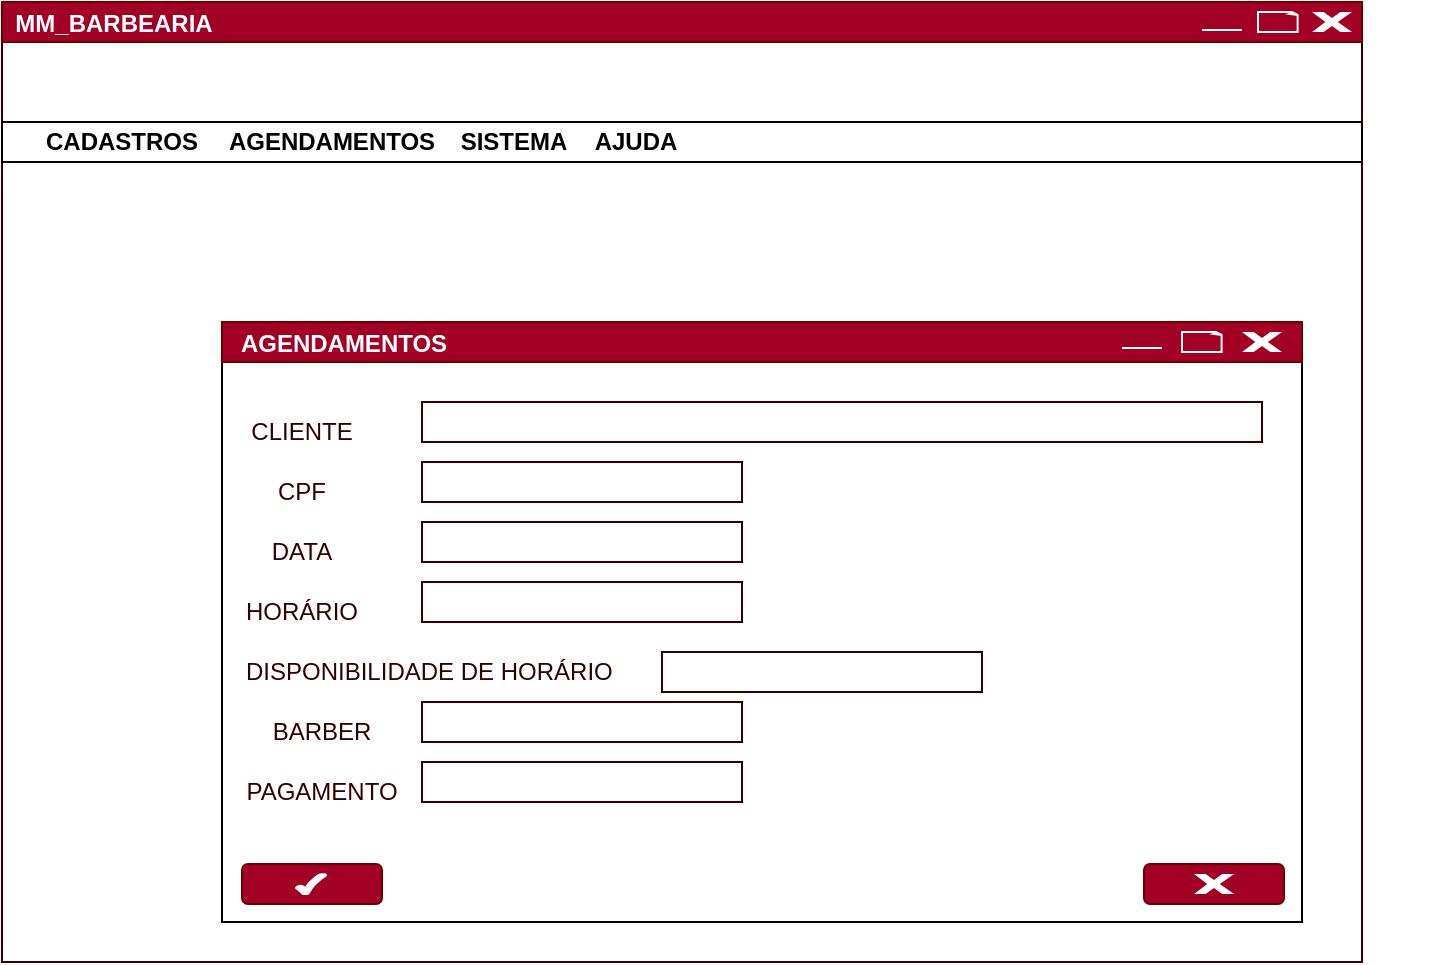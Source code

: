 <mxfile version="17.1.3" type="github">
  <diagram id="s3T_olm6coUrWhZSsFWz" name="Page-1">
    <mxGraphModel dx="800" dy="683" grid="1" gridSize="10" guides="1" tooltips="1" connect="1" arrows="1" fold="1" page="1" pageScale="1" pageWidth="827" pageHeight="1169" math="0" shadow="0">
      <root>
        <mxCell id="0" />
        <mxCell id="1" parent="0" />
        <mxCell id="sj1FuvsAlHmYrhTBf-q_-3" value="" style="rounded=0;whiteSpace=wrap;html=1;strokeColor=#330000;" parent="1" vertex="1">
          <mxGeometry x="80" y="40" width="680" height="480" as="geometry" />
        </mxCell>
        <mxCell id="sj1FuvsAlHmYrhTBf-q_-4" value="" style="rounded=0;whiteSpace=wrap;html=1;fillColor=#a20025;strokeColor=#6F0000;fontColor=#ffffff;" parent="1" vertex="1">
          <mxGeometry x="80" y="40" width="680" height="20" as="geometry" />
        </mxCell>
        <mxCell id="sj1FuvsAlHmYrhTBf-q_-5" value="" style="rounded=0;whiteSpace=wrap;html=1;" parent="1" vertex="1">
          <mxGeometry x="80" y="100" width="680" height="20" as="geometry" />
        </mxCell>
        <mxCell id="sj1FuvsAlHmYrhTBf-q_-6" value="&lt;b&gt;CADASTROS&lt;/b&gt;" style="text;html=1;strokeColor=none;fillColor=none;align=center;verticalAlign=middle;whiteSpace=wrap;rounded=0;glass=0;" parent="1" vertex="1">
          <mxGeometry x="110" y="100" width="60" height="20" as="geometry" />
        </mxCell>
        <mxCell id="sj1FuvsAlHmYrhTBf-q_-7" value="&lt;b&gt;AGENDAMENTOS&lt;/b&gt;" style="text;html=1;strokeColor=none;fillColor=none;align=center;verticalAlign=middle;whiteSpace=wrap;rounded=0;" parent="1" vertex="1">
          <mxGeometry x="215" y="100" width="60" height="20" as="geometry" />
        </mxCell>
        <mxCell id="sj1FuvsAlHmYrhTBf-q_-10" value="&lt;b&gt;SISTEMA&lt;/b&gt;" style="text;html=1;strokeColor=none;fillColor=none;align=center;verticalAlign=middle;whiteSpace=wrap;rounded=0;glass=0;" parent="1" vertex="1">
          <mxGeometry x="306" y="100" width="60" height="20" as="geometry" />
        </mxCell>
        <mxCell id="sj1FuvsAlHmYrhTBf-q_-11" value="" style="rounded=0;whiteSpace=wrap;html=1;glass=0;strokeColor=default;fillColor=none;" parent="1" vertex="1">
          <mxGeometry x="190" y="200" width="540" height="300" as="geometry" />
        </mxCell>
        <mxCell id="sj1FuvsAlHmYrhTBf-q_-16" value="" style="verticalLabelPosition=bottom;verticalAlign=top;html=1;shape=mxgraph.basic.x;glass=0;strokeColor=none;" parent="1" vertex="1">
          <mxGeometry x="735" y="45" width="20" height="10" as="geometry" />
        </mxCell>
        <mxCell id="sj1FuvsAlHmYrhTBf-q_-18" value="" style="whiteSpace=wrap;html=1;shape=mxgraph.basic.document;glass=0;fillColor=none;strokeColor=#FFFFFF;" parent="1" vertex="1">
          <mxGeometry x="708" y="45" width="20" height="10" as="geometry" />
        </mxCell>
        <mxCell id="sj1FuvsAlHmYrhTBf-q_-20" value="" style="line;strokeWidth=1;rotatable=0;dashed=0;labelPosition=right;align=left;verticalAlign=middle;spacingTop=0;spacingLeft=6;points=[];portConstraint=eastwest;glass=0;fillColor=none;strokeColor=#FFFFFF;" parent="1" vertex="1">
          <mxGeometry x="680" y="49" width="20" height="10" as="geometry" />
        </mxCell>
        <mxCell id="sj1FuvsAlHmYrhTBf-q_-21" value="" style="rounded=0;whiteSpace=wrap;html=1;fillColor=#a20025;strokeColor=#6F0000;fontColor=#ffffff;" parent="1" vertex="1">
          <mxGeometry x="190" y="200" width="540" height="20" as="geometry" />
        </mxCell>
        <mxCell id="sj1FuvsAlHmYrhTBf-q_-22" value="" style="line;strokeWidth=1;rotatable=0;dashed=0;labelPosition=right;align=left;verticalAlign=middle;spacingTop=0;spacingLeft=6;points=[];portConstraint=eastwest;glass=0;fillColor=none;strokeColor=#FFFFFF;" parent="1" vertex="1">
          <mxGeometry x="780" y="49" width="20" height="10" as="geometry" />
        </mxCell>
        <mxCell id="sj1FuvsAlHmYrhTBf-q_-27" value="" style="verticalLabelPosition=bottom;verticalAlign=top;html=1;shape=mxgraph.basic.x;glass=0;strokeColor=none;" parent="1" vertex="1">
          <mxGeometry x="700" y="205" width="20" height="10" as="geometry" />
        </mxCell>
        <mxCell id="sj1FuvsAlHmYrhTBf-q_-28" value="" style="whiteSpace=wrap;html=1;shape=mxgraph.basic.document;glass=0;fillColor=none;strokeColor=#FFFFFF;" parent="1" vertex="1">
          <mxGeometry x="670" y="205" width="20" height="10" as="geometry" />
        </mxCell>
        <mxCell id="sj1FuvsAlHmYrhTBf-q_-30" value="" style="line;strokeWidth=1;rotatable=0;dashed=0;labelPosition=right;align=left;verticalAlign=middle;spacingTop=0;spacingLeft=6;points=[];portConstraint=eastwest;glass=0;fillColor=none;strokeColor=#FFFFFF;" parent="1" vertex="1">
          <mxGeometry x="640" y="208" width="20" height="10" as="geometry" />
        </mxCell>
        <mxCell id="sj1FuvsAlHmYrhTBf-q_-32" value="&lt;b&gt;&lt;font color=&quot;#fcfeff&quot;&gt;MM_BARBEARIA&lt;/font&gt;&lt;/b&gt;" style="text;html=1;strokeColor=none;fillColor=none;align=center;verticalAlign=middle;whiteSpace=wrap;rounded=0;glass=0;" parent="1" vertex="1">
          <mxGeometry x="106" y="46" width="60" height="10" as="geometry" />
        </mxCell>
        <mxCell id="sj1FuvsAlHmYrhTBf-q_-33" value="&lt;b&gt;&lt;font color=&quot;#fcfeff&quot;&gt;AGENDAMENTOS&lt;/font&gt;&lt;/b&gt;" style="text;html=1;strokeColor=none;fillColor=none;align=center;verticalAlign=middle;whiteSpace=wrap;rounded=0;glass=0;" parent="1" vertex="1">
          <mxGeometry x="221" y="206" width="60" height="10" as="geometry" />
        </mxCell>
        <mxCell id="sj1FuvsAlHmYrhTBf-q_-34" value="&lt;font color=&quot;#330000&quot;&gt;CLIENTE&lt;/font&gt;" style="text;html=1;strokeColor=none;fillColor=none;align=center;verticalAlign=middle;whiteSpace=wrap;rounded=0;glass=0;fontColor=#FCFEFF;" parent="1" vertex="1">
          <mxGeometry x="200" y="240" width="60" height="30" as="geometry" />
        </mxCell>
        <mxCell id="sj1FuvsAlHmYrhTBf-q_-35" value="&lt;font color=&quot;#330000&quot;&gt;CPF&lt;/font&gt;" style="text;html=1;strokeColor=none;fillColor=none;align=center;verticalAlign=middle;whiteSpace=wrap;rounded=0;glass=0;fontColor=#FCFEFF;" parent="1" vertex="1">
          <mxGeometry x="200" y="270" width="60" height="30" as="geometry" />
        </mxCell>
        <mxCell id="sj1FuvsAlHmYrhTBf-q_-36" value="&lt;font color=&quot;#330000&quot;&gt;DATA&lt;/font&gt;" style="text;html=1;strokeColor=none;fillColor=none;align=center;verticalAlign=middle;whiteSpace=wrap;rounded=0;glass=0;fontColor=#FCFEFF;" parent="1" vertex="1">
          <mxGeometry x="200" y="300" width="60" height="30" as="geometry" />
        </mxCell>
        <mxCell id="sj1FuvsAlHmYrhTBf-q_-37" value="&lt;font color=&quot;#330000&quot;&gt;HORÁRIO&lt;/font&gt;" style="text;html=1;strokeColor=none;fillColor=none;align=center;verticalAlign=middle;whiteSpace=wrap;rounded=0;glass=0;fontColor=#FCFEFF;" parent="1" vertex="1">
          <mxGeometry x="200" y="330" width="60" height="30" as="geometry" />
        </mxCell>
        <mxCell id="sj1FuvsAlHmYrhTBf-q_-38" value="&lt;font color=&quot;#330000&quot;&gt;&lt;font style=&quot;vertical-align: inherit&quot;&gt;&lt;font style=&quot;vertical-align: inherit&quot;&gt;&lt;font style=&quot;vertical-align: inherit&quot;&gt;&lt;font style=&quot;vertical-align: inherit&quot;&gt;DISPONIBILIDADE DE HORÁRIO&lt;/font&gt;&lt;/font&gt;&lt;/font&gt;&lt;/font&gt;&lt;/font&gt;" style="text;html=1;strokeColor=none;fillColor=none;align=left;verticalAlign=middle;whiteSpace=wrap;rounded=0;glass=0;fontColor=#FCFEFF;" parent="1" vertex="1">
          <mxGeometry x="200" y="360" width="190" height="30" as="geometry" />
        </mxCell>
        <mxCell id="sj1FuvsAlHmYrhTBf-q_-39" value="" style="rounded=0;whiteSpace=wrap;html=1;glass=0;fontColor=#330000;strokeColor=#330000;fillColor=none;" parent="1" vertex="1">
          <mxGeometry x="290" y="240" width="420" height="20" as="geometry" />
        </mxCell>
        <mxCell id="sj1FuvsAlHmYrhTBf-q_-42" value="" style="rounded=0;whiteSpace=wrap;html=1;glass=0;fontColor=#330000;strokeColor=#330000;fillColor=none;" parent="1" vertex="1">
          <mxGeometry x="290" y="270" width="160" height="20" as="geometry" />
        </mxCell>
        <mxCell id="sj1FuvsAlHmYrhTBf-q_-43" value="" style="rounded=0;whiteSpace=wrap;html=1;glass=0;fontColor=#330000;strokeColor=#330000;fillColor=none;" parent="1" vertex="1">
          <mxGeometry x="290" y="300" width="160" height="20" as="geometry" />
        </mxCell>
        <mxCell id="sj1FuvsAlHmYrhTBf-q_-44" value="" style="rounded=0;whiteSpace=wrap;html=1;glass=0;fontColor=#330000;strokeColor=#330000;fillColor=none;" parent="1" vertex="1">
          <mxGeometry x="290" y="330" width="160" height="20" as="geometry" />
        </mxCell>
        <mxCell id="sj1FuvsAlHmYrhTBf-q_-45" value="" style="rounded=0;whiteSpace=wrap;html=1;glass=0;fontColor=#330000;strokeColor=#330000;fillColor=none;" parent="1" vertex="1">
          <mxGeometry x="410" y="365" width="160" height="20" as="geometry" />
        </mxCell>
        <mxCell id="09B_ZqSjztqHLQO_VRk8-1" value="" style="rounded=1;whiteSpace=wrap;html=1;glass=0;fontColor=#ffffff;strokeColor=#6F0000;fillColor=#a20025;" parent="1" vertex="1">
          <mxGeometry x="200" y="471" width="70" height="20" as="geometry" />
        </mxCell>
        <mxCell id="09B_ZqSjztqHLQO_VRk8-2" value="" style="rounded=1;whiteSpace=wrap;html=1;glass=0;fontColor=#ffffff;strokeColor=#6F0000;fillColor=#a20025;" parent="1" vertex="1">
          <mxGeometry x="651" y="471" width="70" height="20" as="geometry" />
        </mxCell>
        <mxCell id="09B_ZqSjztqHLQO_VRk8-3" value="" style="verticalLabelPosition=bottom;verticalAlign=top;html=1;shape=mxgraph.basic.x;glass=0;strokeColor=none;" parent="1" vertex="1">
          <mxGeometry x="676" y="476" width="20" height="10" as="geometry" />
        </mxCell>
        <mxCell id="09B_ZqSjztqHLQO_VRk8-4" value="" style="verticalLabelPosition=bottom;verticalAlign=top;html=1;shape=mxgraph.basic.tick;glass=0;strokeColor=#FCFEFF;" parent="1" vertex="1">
          <mxGeometry x="227" y="476" width="15" height="10" as="geometry" />
        </mxCell>
        <mxCell id="13wPVvm4dfQ68heIb8LZ-1" value="&lt;b&gt;AJUDA&lt;/b&gt;" style="text;html=1;strokeColor=none;fillColor=none;align=center;verticalAlign=middle;whiteSpace=wrap;rounded=0;glass=0;" parent="1" vertex="1">
          <mxGeometry x="367" y="100" width="60" height="20" as="geometry" />
        </mxCell>
        <mxCell id="tiPiRKqxNbFbwrZl1crZ-1" value="&lt;font color=&quot;#330000&quot;&gt;BARBER&lt;/font&gt;" style="text;html=1;strokeColor=none;fillColor=none;align=center;verticalAlign=middle;whiteSpace=wrap;rounded=0;glass=0;fontColor=#FCFEFF;" vertex="1" parent="1">
          <mxGeometry x="210" y="390" width="60" height="30" as="geometry" />
        </mxCell>
        <mxCell id="tiPiRKqxNbFbwrZl1crZ-2" value="" style="rounded=0;whiteSpace=wrap;html=1;glass=0;fontColor=#330000;strokeColor=#330000;fillColor=none;" vertex="1" parent="1">
          <mxGeometry x="290" y="390" width="160" height="20" as="geometry" />
        </mxCell>
        <mxCell id="tiPiRKqxNbFbwrZl1crZ-3" value="&lt;font color=&quot;#330000&quot;&gt;PAGAMENTO&lt;/font&gt;" style="text;html=1;strokeColor=none;fillColor=none;align=center;verticalAlign=middle;whiteSpace=wrap;rounded=0;glass=0;fontColor=#FCFEFF;" vertex="1" parent="1">
          <mxGeometry x="210" y="420" width="60" height="30" as="geometry" />
        </mxCell>
        <mxCell id="tiPiRKqxNbFbwrZl1crZ-4" value="" style="rounded=0;whiteSpace=wrap;html=1;glass=0;fontColor=#330000;strokeColor=#330000;fillColor=none;" vertex="1" parent="1">
          <mxGeometry x="290" y="420" width="160" height="20" as="geometry" />
        </mxCell>
      </root>
    </mxGraphModel>
  </diagram>
</mxfile>
